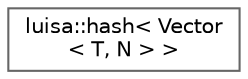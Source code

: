 digraph "类继承关系图"
{
 // LATEX_PDF_SIZE
  bgcolor="transparent";
  edge [fontname=Helvetica,fontsize=10,labelfontname=Helvetica,labelfontsize=10];
  node [fontname=Helvetica,fontsize=10,shape=box,height=0.2,width=0.4];
  rankdir="LR";
  Node0 [id="Node000000",label="luisa::hash\< Vector\l\< T, N \> \>",height=0.2,width=0.4,color="grey40", fillcolor="white", style="filled",URL="$structluisa_1_1hash_3_01_vector_3_01_t_00_01_n_01_4_01_4.html",tooltip=" "];
}
